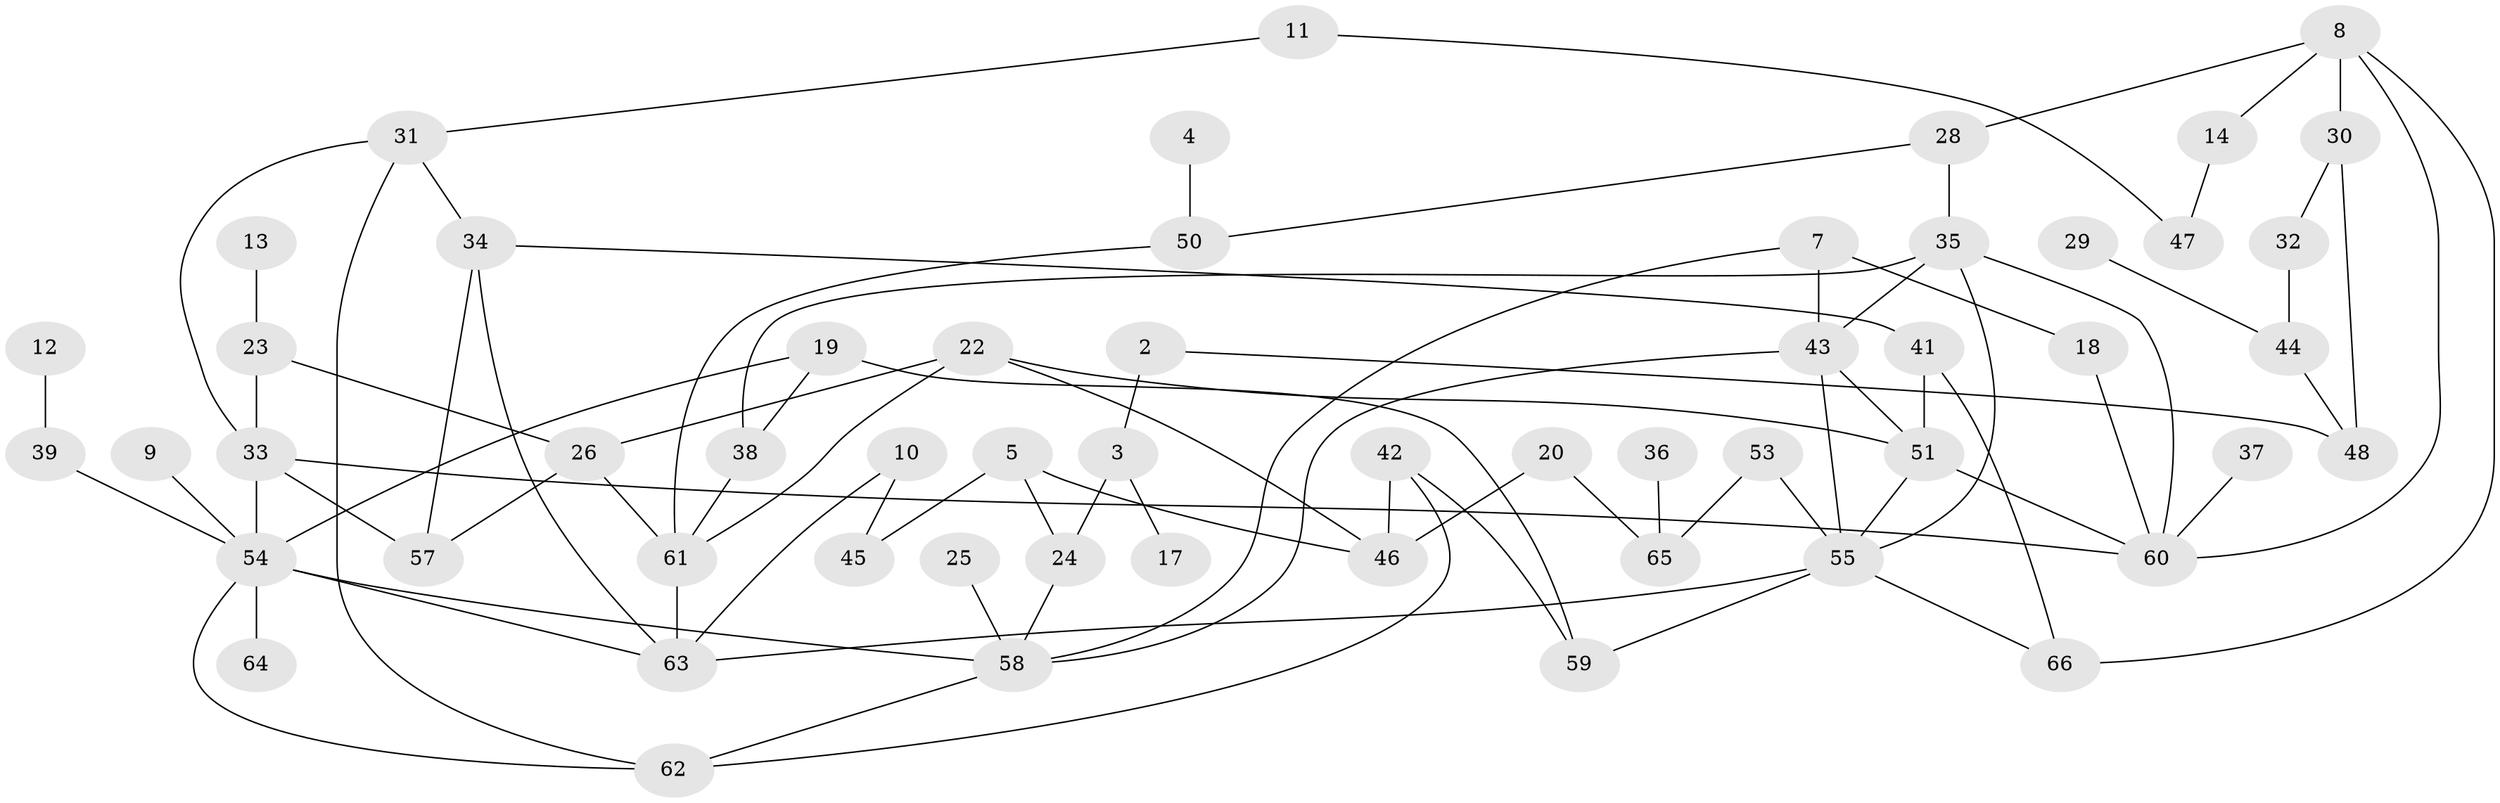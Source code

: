 // original degree distribution, {0: 0.08602150537634409, 3: 0.22580645161290322, 2: 0.27956989247311825, 1: 0.21505376344086022, 4: 0.06451612903225806, 6: 0.043010752688172046, 5: 0.07526881720430108, 8: 0.010752688172043012}
// Generated by graph-tools (version 1.1) at 2025/35/03/04/25 23:35:57]
// undirected, 56 vertices, 86 edges
graph export_dot {
  node [color=gray90,style=filled];
  2;
  3;
  4;
  5;
  7;
  8;
  9;
  10;
  11;
  12;
  13;
  14;
  17;
  18;
  19;
  20;
  22;
  23;
  24;
  25;
  26;
  28;
  29;
  30;
  31;
  32;
  33;
  34;
  35;
  36;
  37;
  38;
  39;
  41;
  42;
  43;
  44;
  45;
  46;
  47;
  48;
  50;
  51;
  53;
  54;
  55;
  57;
  58;
  59;
  60;
  61;
  62;
  63;
  64;
  65;
  66;
  2 -- 3 [weight=1.0];
  2 -- 48 [weight=1.0];
  3 -- 17 [weight=1.0];
  3 -- 24 [weight=1.0];
  4 -- 50 [weight=1.0];
  5 -- 24 [weight=1.0];
  5 -- 45 [weight=1.0];
  5 -- 46 [weight=1.0];
  7 -- 18 [weight=1.0];
  7 -- 43 [weight=1.0];
  7 -- 58 [weight=1.0];
  8 -- 14 [weight=1.0];
  8 -- 28 [weight=1.0];
  8 -- 30 [weight=1.0];
  8 -- 60 [weight=1.0];
  8 -- 66 [weight=1.0];
  9 -- 54 [weight=1.0];
  10 -- 45 [weight=1.0];
  10 -- 63 [weight=1.0];
  11 -- 31 [weight=1.0];
  11 -- 47 [weight=1.0];
  12 -- 39 [weight=1.0];
  13 -- 23 [weight=1.0];
  14 -- 47 [weight=1.0];
  18 -- 60 [weight=1.0];
  19 -- 38 [weight=1.0];
  19 -- 54 [weight=1.0];
  19 -- 59 [weight=1.0];
  20 -- 46 [weight=1.0];
  20 -- 65 [weight=1.0];
  22 -- 26 [weight=1.0];
  22 -- 46 [weight=1.0];
  22 -- 51 [weight=1.0];
  22 -- 61 [weight=1.0];
  23 -- 26 [weight=1.0];
  23 -- 33 [weight=1.0];
  24 -- 58 [weight=1.0];
  25 -- 58 [weight=1.0];
  26 -- 57 [weight=1.0];
  26 -- 61 [weight=1.0];
  28 -- 35 [weight=1.0];
  28 -- 50 [weight=1.0];
  29 -- 44 [weight=1.0];
  30 -- 32 [weight=1.0];
  30 -- 48 [weight=1.0];
  31 -- 33 [weight=1.0];
  31 -- 34 [weight=1.0];
  31 -- 62 [weight=1.0];
  32 -- 44 [weight=1.0];
  33 -- 54 [weight=1.0];
  33 -- 57 [weight=1.0];
  33 -- 60 [weight=1.0];
  34 -- 41 [weight=1.0];
  34 -- 57 [weight=1.0];
  34 -- 63 [weight=1.0];
  35 -- 38 [weight=1.0];
  35 -- 43 [weight=1.0];
  35 -- 55 [weight=1.0];
  35 -- 60 [weight=1.0];
  36 -- 65 [weight=1.0];
  37 -- 60 [weight=1.0];
  38 -- 61 [weight=1.0];
  39 -- 54 [weight=1.0];
  41 -- 51 [weight=1.0];
  41 -- 66 [weight=1.0];
  42 -- 46 [weight=1.0];
  42 -- 59 [weight=1.0];
  42 -- 62 [weight=1.0];
  43 -- 51 [weight=1.0];
  43 -- 55 [weight=1.0];
  43 -- 58 [weight=1.0];
  44 -- 48 [weight=1.0];
  50 -- 61 [weight=1.0];
  51 -- 55 [weight=1.0];
  51 -- 60 [weight=1.0];
  53 -- 55 [weight=1.0];
  53 -- 65 [weight=1.0];
  54 -- 58 [weight=1.0];
  54 -- 62 [weight=1.0];
  54 -- 63 [weight=1.0];
  54 -- 64 [weight=1.0];
  55 -- 59 [weight=1.0];
  55 -- 63 [weight=1.0];
  55 -- 66 [weight=1.0];
  58 -- 62 [weight=1.0];
  61 -- 63 [weight=1.0];
}
